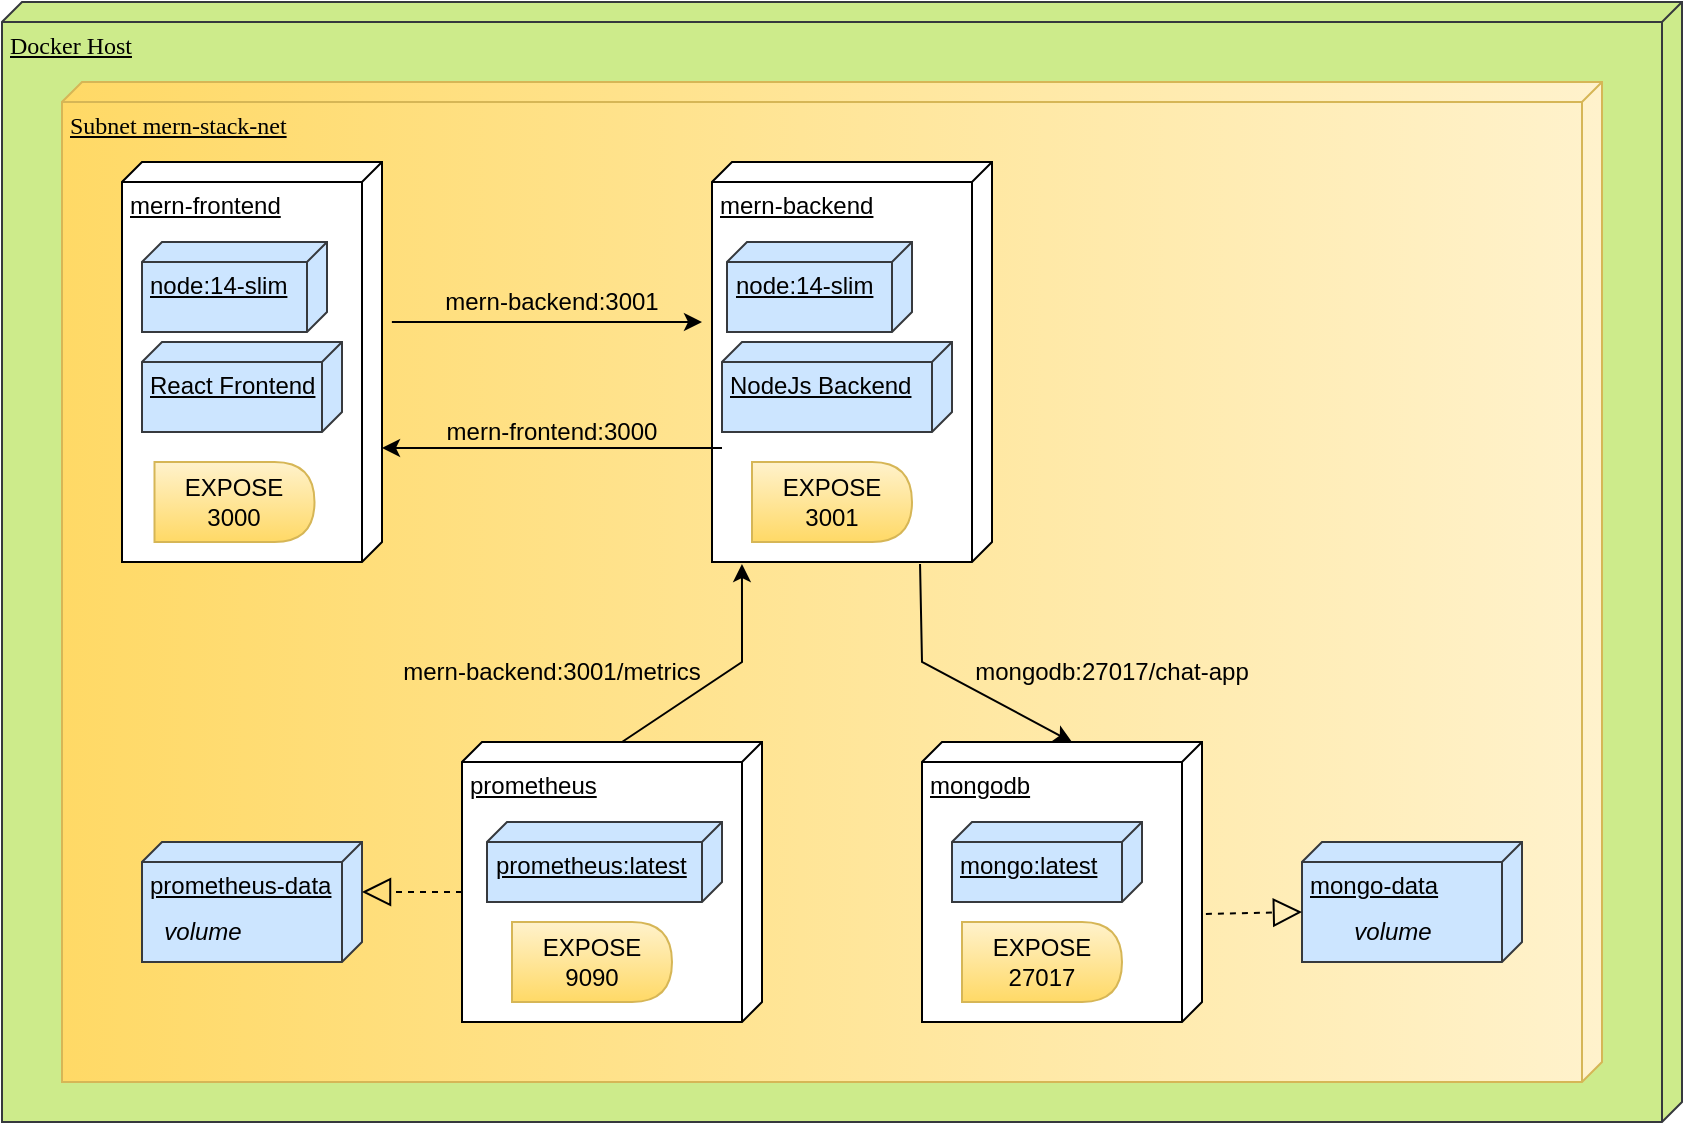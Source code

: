 <mxfile version="20.5.1" type="github">
  <diagram name="Page-1" id="5f0bae14-7c28-e335-631c-24af17079c00">
    <mxGraphModel dx="1381" dy="764" grid="1" gridSize="10" guides="1" tooltips="1" connect="1" arrows="1" fold="1" page="1" pageScale="1" pageWidth="1100" pageHeight="850" background="none" math="0" shadow="0">
      <root>
        <mxCell id="0" />
        <mxCell id="1" parent="0" />
        <mxCell id="39150e848f15840c-1" value="Docker Host" style="verticalAlign=top;align=left;spacingTop=8;spacingLeft=2;spacingRight=12;shape=cube;size=10;direction=south;fontStyle=4;html=1;rounded=0;shadow=0;comic=0;labelBackgroundColor=none;strokeWidth=1;fontFamily=Verdana;fontSize=12;fillColor=#cdeb8b;strokeColor=#36393d;" parent="1" vertex="1">
          <mxGeometry x="100" y="20" width="840" height="560" as="geometry" />
        </mxCell>
        <mxCell id="spupHWkrMuhrxoyX3Kec-63" value="Subnet mern-stack-net" style="verticalAlign=top;align=left;spacingTop=8;spacingLeft=2;spacingRight=12;shape=cube;size=10;direction=south;fontStyle=4;html=1;rounded=0;shadow=0;comic=0;labelBackgroundColor=none;strokeWidth=1;fontFamily=Verdana;fontSize=12;fillColor=#fff2cc;strokeColor=#d6b656;gradientColor=#ffd966;" vertex="1" parent="1">
          <mxGeometry x="130" y="60" width="770" height="500" as="geometry" />
        </mxCell>
        <mxCell id="spupHWkrMuhrxoyX3Kec-8" value="prometheus" style="verticalAlign=top;align=left;spacingTop=8;spacingLeft=2;spacingRight=12;shape=cube;size=10;direction=south;fontStyle=4;html=1;" vertex="1" parent="1">
          <mxGeometry x="330" y="390" width="150" height="140" as="geometry" />
        </mxCell>
        <mxCell id="spupHWkrMuhrxoyX3Kec-9" value="mongodb" style="verticalAlign=top;align=left;spacingTop=8;spacingLeft=2;spacingRight=12;shape=cube;size=10;direction=south;fontStyle=4;html=1;" vertex="1" parent="1">
          <mxGeometry x="560" y="390" width="140" height="140" as="geometry" />
        </mxCell>
        <mxCell id="spupHWkrMuhrxoyX3Kec-10" value="mern-backend" style="verticalAlign=top;align=left;spacingTop=8;spacingLeft=2;spacingRight=12;shape=cube;size=10;direction=south;fontStyle=4;html=1;" vertex="1" parent="1">
          <mxGeometry x="455" y="100" width="140" height="200" as="geometry" />
        </mxCell>
        <mxCell id="spupHWkrMuhrxoyX3Kec-11" value="mern-frontend&lt;br&gt;" style="verticalAlign=top;align=left;spacingTop=8;spacingLeft=2;spacingRight=12;shape=cube;size=10;direction=south;fontStyle=4;html=1;" vertex="1" parent="1">
          <mxGeometry x="160" y="100" width="130" height="200" as="geometry" />
        </mxCell>
        <mxCell id="spupHWkrMuhrxoyX3Kec-16" value="node:14-slim" style="verticalAlign=top;align=left;spacingTop=8;spacingLeft=2;spacingRight=12;shape=cube;size=10;direction=south;fontStyle=4;html=1;fillColor=#cce5ff;strokeColor=#36393d;" vertex="1" parent="1">
          <mxGeometry x="462.5" y="140" width="92.5" height="45" as="geometry" />
        </mxCell>
        <mxCell id="spupHWkrMuhrxoyX3Kec-17" value="prometheus:latest" style="verticalAlign=top;align=left;spacingTop=8;spacingLeft=2;spacingRight=12;shape=cube;size=10;direction=south;fontStyle=4;html=1;fillColor=#cce5ff;strokeColor=#36393d;" vertex="1" parent="1">
          <mxGeometry x="342.5" y="430" width="117.5" height="40" as="geometry" />
        </mxCell>
        <mxCell id="spupHWkrMuhrxoyX3Kec-24" value="mongo:latest" style="verticalAlign=top;align=left;spacingTop=8;spacingLeft=2;spacingRight=12;shape=cube;size=10;direction=south;fontStyle=4;html=1;fillColor=#cce5ff;strokeColor=#36393d;" vertex="1" parent="1">
          <mxGeometry x="575" y="430" width="95" height="40" as="geometry" />
        </mxCell>
        <mxCell id="spupHWkrMuhrxoyX3Kec-26" value="prometheus-data" style="verticalAlign=top;align=left;spacingTop=8;spacingLeft=2;spacingRight=12;shape=cube;size=10;direction=south;fontStyle=4;html=1;fillColor=#cce5ff;strokeColor=#36393d;" vertex="1" parent="1">
          <mxGeometry x="170" y="440" width="110" height="60" as="geometry" />
        </mxCell>
        <mxCell id="spupHWkrMuhrxoyX3Kec-27" value="&lt;i&gt;volume&lt;/i&gt;" style="text;html=1;resizable=0;autosize=1;align=center;verticalAlign=middle;points=[];fillColor=none;strokeColor=none;rounded=0;" vertex="1" parent="1">
          <mxGeometry x="170" y="470" width="60" height="30" as="geometry" />
        </mxCell>
        <mxCell id="spupHWkrMuhrxoyX3Kec-28" value="mongo-data" style="verticalAlign=top;align=left;spacingTop=8;spacingLeft=2;spacingRight=12;shape=cube;size=10;direction=south;fontStyle=4;html=1;fillColor=#cce5ff;strokeColor=#36393d;" vertex="1" parent="1">
          <mxGeometry x="750" y="440" width="110" height="60" as="geometry" />
        </mxCell>
        <mxCell id="spupHWkrMuhrxoyX3Kec-29" value="&lt;i&gt;volume&lt;/i&gt;" style="text;html=1;resizable=0;autosize=1;align=center;verticalAlign=middle;points=[];fillColor=none;strokeColor=none;rounded=0;" vertex="1" parent="1">
          <mxGeometry x="765" y="470" width="60" height="30" as="geometry" />
        </mxCell>
        <mxCell id="spupHWkrMuhrxoyX3Kec-31" value="NodeJs Backend" style="verticalAlign=top;align=left;spacingTop=8;spacingLeft=2;spacingRight=12;shape=cube;size=10;direction=south;fontStyle=4;html=1;fillColor=#cce5ff;strokeColor=#36393d;" vertex="1" parent="1">
          <mxGeometry x="460" y="190" width="115" height="45" as="geometry" />
        </mxCell>
        <mxCell id="spupHWkrMuhrxoyX3Kec-32" value="node:14-slim" style="verticalAlign=top;align=left;spacingTop=8;spacingLeft=2;spacingRight=12;shape=cube;size=10;direction=south;fontStyle=4;html=1;fillColor=#cce5ff;strokeColor=#36393d;" vertex="1" parent="1">
          <mxGeometry x="170" y="140" width="92.5" height="45" as="geometry" />
        </mxCell>
        <mxCell id="spupHWkrMuhrxoyX3Kec-33" value="React Frontend" style="verticalAlign=top;align=left;spacingTop=8;spacingLeft=2;spacingRight=12;shape=cube;size=10;direction=south;fontStyle=4;html=1;fillColor=#cce5ff;strokeColor=#36393d;" vertex="1" parent="1">
          <mxGeometry x="170" y="190" width="100" height="45" as="geometry" />
        </mxCell>
        <mxCell id="spupHWkrMuhrxoyX3Kec-35" value="EXPOSE&lt;br&gt;3000" style="shape=delay;whiteSpace=wrap;html=1;gradientDirection=south;fillColor=#fff2cc;gradientColor=#ffd966;strokeColor=#d6b656;" vertex="1" parent="1">
          <mxGeometry x="176.25" y="250" width="80" height="40" as="geometry" />
        </mxCell>
        <mxCell id="spupHWkrMuhrxoyX3Kec-36" value="EXPOSE&lt;br&gt;3001" style="shape=delay;whiteSpace=wrap;html=1;gradientDirection=south;fillColor=#fff2cc;gradientColor=#ffd966;strokeColor=#d6b656;" vertex="1" parent="1">
          <mxGeometry x="475" y="250" width="80" height="40" as="geometry" />
        </mxCell>
        <mxCell id="spupHWkrMuhrxoyX3Kec-37" value="EXPOSE&lt;br&gt;27017" style="shape=delay;whiteSpace=wrap;html=1;gradientDirection=south;fillColor=#fff2cc;gradientColor=#ffd966;strokeColor=#d6b656;" vertex="1" parent="1">
          <mxGeometry x="580" y="480" width="80" height="40" as="geometry" />
        </mxCell>
        <mxCell id="spupHWkrMuhrxoyX3Kec-38" value="EXPOSE&lt;br&gt;9090" style="shape=delay;whiteSpace=wrap;html=1;gradientDirection=south;fillColor=#fff2cc;gradientColor=#ffd966;strokeColor=#d6b656;" vertex="1" parent="1">
          <mxGeometry x="355" y="480" width="80" height="40" as="geometry" />
        </mxCell>
        <mxCell id="spupHWkrMuhrxoyX3Kec-43" value="" style="endArrow=block;dashed=1;endFill=0;endSize=12;html=1;rounded=0;entryX=0;entryY=0;entryDx=25;entryDy=0;entryPerimeter=0;exitX=0;exitY=0;exitDx=75;exitDy=150;exitPerimeter=0;" edge="1" parent="1" source="spupHWkrMuhrxoyX3Kec-8" target="spupHWkrMuhrxoyX3Kec-26">
          <mxGeometry width="160" relative="1" as="geometry">
            <mxPoint x="490" y="420" as="sourcePoint" />
            <mxPoint x="650" y="420" as="targetPoint" />
          </mxGeometry>
        </mxCell>
        <mxCell id="spupHWkrMuhrxoyX3Kec-44" value="" style="endArrow=block;dashed=1;endFill=0;endSize=12;html=1;rounded=0;entryX=0;entryY=0;entryDx=35;entryDy=110;entryPerimeter=0;exitX=0.614;exitY=-0.014;exitDx=0;exitDy=0;exitPerimeter=0;" edge="1" parent="1" source="spupHWkrMuhrxoyX3Kec-9" target="spupHWkrMuhrxoyX3Kec-28">
          <mxGeometry width="160" relative="1" as="geometry">
            <mxPoint x="840" y="570" as="sourcePoint" />
            <mxPoint x="770" y="570" as="targetPoint" />
          </mxGeometry>
        </mxCell>
        <mxCell id="spupHWkrMuhrxoyX3Kec-50" value="mern-frontend:3000" style="text;html=1;strokeColor=none;fillColor=none;align=center;verticalAlign=middle;whiteSpace=wrap;rounded=0;" vertex="1" parent="1">
          <mxGeometry x="320" y="220" width="110" height="30" as="geometry" />
        </mxCell>
        <mxCell id="spupHWkrMuhrxoyX3Kec-51" value="mern-backend:3001" style="text;html=1;strokeColor=none;fillColor=none;align=center;verticalAlign=middle;whiteSpace=wrap;rounded=0;" vertex="1" parent="1">
          <mxGeometry x="320" y="155" width="110" height="30" as="geometry" />
        </mxCell>
        <mxCell id="spupHWkrMuhrxoyX3Kec-54" value="mern-backend:3001/metrics" style="text;html=1;strokeColor=none;fillColor=none;align=center;verticalAlign=middle;whiteSpace=wrap;rounded=0;" vertex="1" parent="1">
          <mxGeometry x="295" y="340" width="160" height="30" as="geometry" />
        </mxCell>
        <mxCell id="spupHWkrMuhrxoyX3Kec-57" value="mongodb:27017/chat-app" style="text;html=1;strokeColor=none;fillColor=none;align=center;verticalAlign=middle;whiteSpace=wrap;rounded=0;" vertex="1" parent="1">
          <mxGeometry x="575" y="340" width="160" height="30" as="geometry" />
        </mxCell>
        <mxCell id="spupHWkrMuhrxoyX3Kec-58" value="" style="endArrow=classic;html=1;rounded=0;exitX=0;exitY=0;exitDx=0;exitDy=70;exitPerimeter=0;entryX=1.005;entryY=0.893;entryDx=0;entryDy=0;entryPerimeter=0;" edge="1" parent="1" source="spupHWkrMuhrxoyX3Kec-8" target="spupHWkrMuhrxoyX3Kec-10">
          <mxGeometry width="50" height="50" relative="1" as="geometry">
            <mxPoint x="540" y="430" as="sourcePoint" />
            <mxPoint x="590" y="380" as="targetPoint" />
            <Array as="points">
              <mxPoint x="470" y="350" />
            </Array>
          </mxGeometry>
        </mxCell>
        <mxCell id="spupHWkrMuhrxoyX3Kec-59" value="" style="endArrow=classic;html=1;rounded=0;exitX=1.005;exitY=0.257;exitDx=0;exitDy=0;exitPerimeter=0;entryX=0;entryY=0;entryDx=0;entryDy=65;entryPerimeter=0;" edge="1" parent="1" source="spupHWkrMuhrxoyX3Kec-10" target="spupHWkrMuhrxoyX3Kec-9">
          <mxGeometry width="50" height="50" relative="1" as="geometry">
            <mxPoint x="500" y="425" as="sourcePoint" />
            <mxPoint x="559.98" y="336" as="targetPoint" />
            <Array as="points">
              <mxPoint x="560" y="350" />
            </Array>
          </mxGeometry>
        </mxCell>
        <mxCell id="spupHWkrMuhrxoyX3Kec-60" value="" style="endArrow=classic;html=1;rounded=0;entryX=0.715;entryY=0;entryDx=0;entryDy=0;entryPerimeter=0;" edge="1" parent="1" target="spupHWkrMuhrxoyX3Kec-11">
          <mxGeometry width="50" height="50" relative="1" as="geometry">
            <mxPoint x="460" y="243" as="sourcePoint" />
            <mxPoint x="350" y="270" as="targetPoint" />
          </mxGeometry>
        </mxCell>
        <mxCell id="spupHWkrMuhrxoyX3Kec-61" value="" style="endArrow=classic;html=1;rounded=0;exitX=0.4;exitY=-0.038;exitDx=0;exitDy=0;exitPerimeter=0;" edge="1" parent="1" source="spupHWkrMuhrxoyX3Kec-11">
          <mxGeometry width="50" height="50" relative="1" as="geometry">
            <mxPoint x="512.5" y="200" as="sourcePoint" />
            <mxPoint x="450" y="180" as="targetPoint" />
          </mxGeometry>
        </mxCell>
      </root>
    </mxGraphModel>
  </diagram>
</mxfile>
